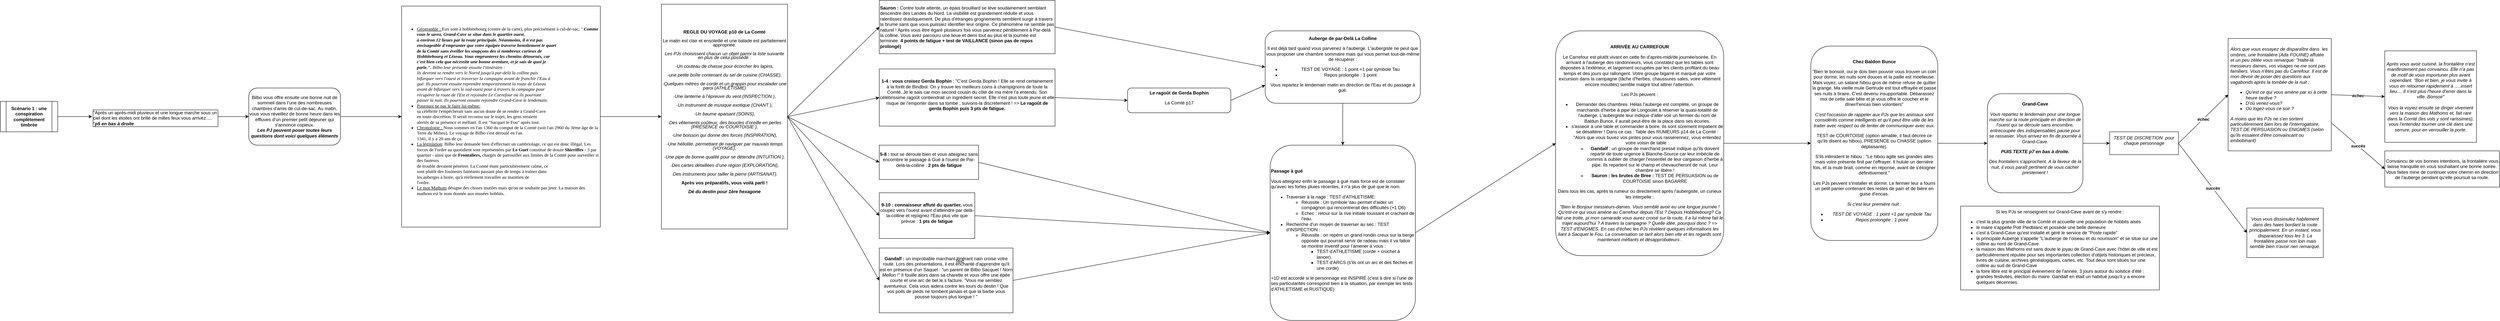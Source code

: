 <mxfile version="26.2.14">
  <diagram name="Page-1" id="XOG9hFp-4_riqcvW6nHb">
    <mxGraphModel dx="3973" dy="844" grid="1" gridSize="10" guides="1" tooltips="1" connect="1" arrows="1" fold="1" page="1" pageScale="1" pageWidth="827" pageHeight="1169" math="0" shadow="0">
      <root>
        <mxCell id="0" />
        <mxCell id="1" parent="0" />
        <mxCell id="0SDqDW_UJInsYtl1_myY-3" value="&lt;span&gt;&lt;/span&gt;&lt;div&gt;&lt;div&gt;&lt;div&gt;&quot;Après un après-midi pluvieux et une longue marche sous un ciel dont les étoiles ont brillé de milles feux vous arrivez..... &quot;&lt;strong&gt;&lt;em&gt;p5 en bas à droite&lt;/em&gt;&lt;/strong&gt;&lt;/div&gt;&lt;/div&gt;&lt;/div&gt;" style="text;whiteSpace=wrap;html=1;labelBorderColor=default;" parent="1" vertex="1">
          <mxGeometry x="-1190" y="300" width="330" height="50" as="geometry" />
        </mxCell>
        <mxCell id="0SDqDW_UJInsYtl1_myY-4" value="" style="endArrow=classic;html=1;rounded=0;entryX=0;entryY=0.5;entryDx=0;entryDy=0;exitX=1;exitY=0.5;exitDx=0;exitDy=0;" parent="1" source="0SDqDW_UJInsYtl1_myY-11" target="0SDqDW_UJInsYtl1_myY-3" edge="1">
          <mxGeometry width="50" height="50" relative="1" as="geometry">
            <mxPoint x="-1270" y="340" as="sourcePoint" />
            <mxPoint x="-1120" y="240" as="targetPoint" />
          </mxGeometry>
        </mxCell>
        <mxCell id="0SDqDW_UJInsYtl1_myY-5" value="Bilbo vous offre ensuite une bonne nuit de sommeil dans l&#39;une des nombreuses chambres d&#39;amis de cul-de-sac. Au matin, vous vous réveillez de bonne heure dans les effluves d&#39;un premier petit déjeuner qui s&#39;annonce copieux.&lt;br class=&quot;soft-break&quot;&gt;&lt;strong&gt;&lt;em&gt;Les PJ peuvent poser toutes leurs questions dont voici quelques éléments&lt;/em&gt;&lt;/strong&gt;" style="rounded=1;whiteSpace=wrap;html=1;" parent="1" vertex="1">
          <mxGeometry x="-780" y="250" width="240" height="150" as="geometry" />
        </mxCell>
        <mxCell id="0SDqDW_UJInsYtl1_myY-6" value="" style="endArrow=classic;html=1;rounded=0;exitX=1;exitY=0.5;exitDx=0;exitDy=0;entryX=0;entryY=0.5;entryDx=0;entryDy=0;" parent="1" source="0SDqDW_UJInsYtl1_myY-3" target="0SDqDW_UJInsYtl1_myY-5" edge="1">
          <mxGeometry width="50" height="50" relative="1" as="geometry">
            <mxPoint x="-860" y="290" as="sourcePoint" />
            <mxPoint x="-810" y="240" as="targetPoint" />
          </mxGeometry>
        </mxCell>
        <mxCell id="0SDqDW_UJInsYtl1_myY-8" value="&lt;div align=&quot;right&quot;&gt;&lt;font face=&quot;Verdana&quot;&gt;&lt;br&gt;&lt;/font&gt;&lt;/div&gt;&lt;div align=&quot;left&quot;&gt;&lt;font face=&quot;Verdana&quot;&gt;&lt;br&gt;&lt;/font&gt;&lt;ul&gt;&lt;li&gt;&lt;font face=&quot;Verdana&quot;&gt;&lt;u&gt;Géographie : &lt;/u&gt;Eux sont à hobbitebourg (centre de la carte), plus précisément à cul-de-sac, &quot; &lt;strong&gt;&lt;em&gt;Comme vous le savez, Grand-Cave se situe dans le quartier ouest&lt;/em&gt;&lt;/strong&gt;,&lt;strong&gt;&lt;em&gt;&lt;br&gt; à environ 12 lieues par la route principale. Néanmoins, il n&#39;est pas &lt;br&gt;envisageable d&#39;emprunter que votre équipée traverse benoîtement le quart&lt;br&gt; de la Comté sans éveiller les soupçons des si nombreux curieux de &lt;br&gt;Hobbitebourg et Lézeau. Vous emprunterez les chemins détournés, car &lt;br&gt;c&#39;est bien cela que nécessite une bonne aventure, et je sais de quoi je &lt;br&gt;parle.&quot;. &lt;/em&gt;&lt;/strong&gt;&lt;em&gt;Bilbo leur présente ensuite l&#39;itinéraire : &lt;br&gt;ils devront se rendre vers le Norrd jusqu&#39;à par-delà la colline puis &lt;br&gt;bifurquer vers l&#39;ouest et traverser la campagne avant de franchir l&#39;Eau à&lt;br&gt; gué. Ils pourront ensuite reprendre temporairement la route de Lézeau &lt;br&gt;avant de bifurquer vers le sud-ouest pour à travers la campagne pour &lt;br&gt;récupérer la route de l&#39;Est et rejoindre Le Carrefour où ils pourront &lt;br&gt;passer la nuit. Ils pourront ensuite rejoindre Grand-Cave le lendemain. &lt;/em&gt;&lt;/font&gt;&lt;/li&gt;&lt;li&gt;&lt;font face=&quot;Verdana&quot;&gt;&lt;u&gt;Pourquoi ne pas le faire lui-même:&lt;/u&gt;&lt;br&gt; sa célébrité l&#39;empêcherait sans aucun doute de se rendre à Grand-Cave &lt;br&gt;en toute discrétion. Il serait reconnu sur le trajet, les gens seraient &lt;br&gt;alertés de sa présence et méfiant. Il est &quot;Sacquet le Fou&quot; après tout.&lt;/font&gt;&lt;/li&gt;&lt;li&gt;&lt;font face=&quot;Verdana&quot;&gt;&lt;u&gt;Chronologie : &lt;/u&gt;Nous sommes en l&#39;an 1360 du comput de la Comté (soit l&#39;an 2960 du 3ème âge de la Terre du Milieu). Le voyage de Bilbo s&#39;est déroulé en l&#39;an &lt;br&gt;1341, il y a 20 ans de ça.&lt;/font&gt;&lt;/li&gt;&lt;li&gt;&lt;font face=&quot;Verdana&quot;&gt;&lt;u&gt;La législation&lt;/u&gt;: Bilbo leur demande bien d&#39;effectuer un cambriolage, ce qui est donc illégal. Les forces de l&#39;ordre au quotidient sont représentées par &lt;strong&gt;Le Guet&lt;/strong&gt; constitué de douze &lt;strong&gt;Shirriffes &lt;/strong&gt;- 3 par quartier - ainsi que de &lt;strong&gt;Frontaliers, &lt;/strong&gt;chargés de patrouiller aux limites de la Comté pour surveiller si des fauteurs &lt;br&gt;de trouble devaient pénétrer. La Comté étant particulièrement calme, ce &lt;br&gt;sont plutôt des fouineurs fainéants passant plus de temps à traîner dans&lt;br&gt; les auberges à boire, qu&#39;à réellement travailler au maintien de &lt;br&gt;l&#39;ordre.&lt;/font&gt;&lt;/li&gt;&lt;li&gt;&lt;font face=&quot;Verdana&quot;&gt;&lt;u&gt;Le mot Mathom&lt;/u&gt; désigne des choses inutiles mais qu&#39;on ne souhaite pas jeter. La maison des mathom est le nom donnée aux musées hobbits.&lt;/font&gt;&lt;/li&gt;&lt;/ul&gt;&lt;font face=&quot;Verdana&quot;&gt;&lt;br&gt;&lt;br&gt;&lt;/font&gt;&lt;/div&gt;&lt;div&gt;&lt;div align=&quot;center&quot;&gt;&lt;font face=&quot;Verdana&quot;&gt;&lt;br&gt;&lt;/font&gt;&lt;/div&gt;&lt;font face=&quot;Verdana&quot;&gt;&lt;br&gt;&lt;/font&gt;&lt;/div&gt;" style="rounded=0;whiteSpace=wrap;html=1;align=right;" parent="1" vertex="1">
          <mxGeometry x="-380" y="35" width="520" height="580" as="geometry" />
        </mxCell>
        <mxCell id="0SDqDW_UJInsYtl1_myY-9" value="" style="endArrow=classic;html=1;rounded=0;exitX=1;exitY=0.5;exitDx=0;exitDy=0;entryX=0;entryY=0.5;entryDx=0;entryDy=0;" parent="1" source="0SDqDW_UJInsYtl1_myY-5" target="0SDqDW_UJInsYtl1_myY-8" edge="1">
          <mxGeometry width="50" height="50" relative="1" as="geometry">
            <mxPoint x="-860" y="320" as="sourcePoint" />
            <mxPoint x="-810" y="270" as="targetPoint" />
          </mxGeometry>
        </mxCell>
        <mxCell id="0SDqDW_UJInsYtl1_myY-11" value="&lt;div&gt;&lt;div&gt;&lt;div&gt;&lt;strong&gt;Scénario 1 : une conspiration complètement timbrée&lt;/strong&gt;&lt;/div&gt;&lt;/div&gt;&lt;/div&gt;" style="shape=process;whiteSpace=wrap;html=1;backgroundOutline=1;" parent="1" vertex="1">
          <mxGeometry x="-1430" y="285" width="150" height="80" as="geometry" />
        </mxCell>
        <mxCell id="0SDqDW_UJInsYtl1_myY-14" value="" style="endArrow=classic;html=1;rounded=0;entryX=0;entryY=0.5;entryDx=0;entryDy=0;exitX=1;exitY=0.5;exitDx=0;exitDy=0;" parent="1" source="0SDqDW_UJInsYtl1_myY-8" target="0SDqDW_UJInsYtl1_myY-19" edge="1">
          <mxGeometry width="50" height="50" relative="1" as="geometry">
            <mxPoint x="-40" y="470" as="sourcePoint" />
            <mxPoint x="300" y="325" as="targetPoint" />
          </mxGeometry>
        </mxCell>
        <mxCell id="0SDqDW_UJInsYtl1_myY-16" value="&lt;p align=&quot;left&quot;&gt;&lt;strong&gt;Sauron : &lt;/strong&gt;Contre toute attente, un épais brouillard se lève soudainement semblant descendre des Landes du Nord. La visibilité est grandement réduite et vous ralentissez drastiquement. De plus d&#39;étranges grognements semblent surgir à travers la brume sans que vous puissiez identifier leur origine. Ce phénomène ne semble pas naturel ! Après vous être égaré plusieurs fois vous parvenez péniblement à Par-delà la colline. Vous avez parcouru une lieue et demi tout au plus et la journée est terminée. &lt;strong&gt;4 points de fatigue + test de VAILLANCE (sinon pas de repos prolongé)&lt;/strong&gt;&lt;/p&gt;" style="rounded=0;whiteSpace=wrap;html=1;align=left;" parent="1" vertex="1">
          <mxGeometry x="870" y="20" width="460" height="140" as="geometry" />
        </mxCell>
        <mxCell id="0SDqDW_UJInsYtl1_myY-18" value="&#xa;&lt;p&gt;&lt;/p&gt;&lt;p&gt;&lt;strong&gt;1-4 : vous croisez Gerda Bophin&lt;/strong&gt; : &quot;C&#39;est Gerda Bophin ! Elle se rend certainement à la forêt de Bindbol. On y trouve les meilleurs coins à champignons de toute la Comté. Je le sais car mon second cousin du côté de ma mère l&#39;a entendu. Son célébrissime ragoût contiendrait un ingrédient secret. Elle n&#39;est plus toute jeune et elle risque de l&#39;emporter dans sa tombe ; suivons-la discrètement ! =&amp;gt; &lt;strong&gt;Le ragoût de gerda Bophin puis 3 pts de fatigue. &lt;/strong&gt;&lt;/p&gt;&#xa;&#xa;" style="rounded=0;whiteSpace=wrap;html=1;" parent="1" vertex="1">
          <mxGeometry x="870" y="200" width="460" height="150" as="geometry" />
        </mxCell>
        <mxCell id="0SDqDW_UJInsYtl1_myY-19" value="&#xa;&lt;div style=&quot;line-height: 90%;&quot;&gt;&lt;br&gt;&lt;p&gt;&lt;strong&gt;REGLE DU VOYAGE p10 de La Comté&lt;/strong&gt;&lt;/p&gt;&lt;p&gt;&lt;/p&gt;&lt;p&gt;Le matin est clair et ensoleillé et une balade est parfaitement appropriée.&lt;/p&gt;&lt;p&gt;&lt;/p&gt;&lt;p&gt;&lt;i&gt;Les PJs choisissent chacun un objet parmi la liste suivante en plus de celui possédé &lt;/i&gt;:&lt;/p&gt;&lt;p&gt;·&lt;em&gt;Un couteau de chasse pour écorcher les lapins, &lt;/em&gt;&lt;/p&gt;&lt;p&gt;·&lt;em&gt;une petite boîte contenant du sel de cuisine (CHASSE),&lt;/em&gt;&lt;/p&gt;&lt;p&gt;·&lt;em&gt;Quelques mètres de corde et un grappin pour escalader une paroi (ATHLÉTISME)&lt;/em&gt;&lt;/p&gt;&lt;p&gt;·&lt;em&gt;Une lanterne à l’épreuve du vent (INSPECTION ),&lt;/em&gt;&lt;/p&gt;&lt;p&gt;·&lt;em&gt;Un instrument de musique exotique (CHANT ),&lt;/em&gt;&lt;/p&gt;&lt;p&gt;·&lt;em&gt;Un baume apaisant (SOINS),&lt;/em&gt;&lt;/p&gt;&lt;p&gt;·&lt;em&gt;Des vêtements coûteux, des boucles d’oreille en perles (PRÉSENCE ou COURTOISIE ),&lt;/em&gt;&lt;/p&gt;&lt;p&gt;·&lt;em&gt;Une boisson qui donne des forces (INSPIRATION),&lt;/em&gt;&lt;/p&gt;&lt;p&gt;·&lt;em&gt;Une héliolite, permettant de naviguer par mauvais temps (VOYAGE),&lt;/em&gt;&lt;/p&gt;&lt;p&gt;·&lt;em&gt;Une pipe de bonne qualité pour se détendre (INTUITION ),&lt;/em&gt;&lt;/p&gt;&lt;p&gt;·&lt;em&gt;Des cartes détaillées d’une région (EXPLORATION),&lt;/em&gt;&lt;/p&gt;&lt;p&gt;·&lt;em&gt;Des instruments pour tailler la pierre (ARTISANAT).&lt;/em&gt;&lt;/p&gt;&lt;p&gt;&lt;/p&gt;&lt;p&gt;&lt;strong&gt;Après vos préparatifs, vous voilà parti !&lt;/strong&gt;&lt;/p&gt;&lt;p&gt;&lt;/p&gt;&lt;p&gt;&lt;strong&gt;&lt;em&gt;Dé du destin pour 1ère hexagone&lt;/em&gt;&lt;/strong&gt;&lt;/p&gt;&lt;br&gt;&lt;br&gt;&lt;/div&gt;&#xa;&#xa;" style="rounded=0;whiteSpace=wrap;html=1;" parent="1" vertex="1">
          <mxGeometry x="300" y="30" width="330" height="590" as="geometry" />
        </mxCell>
        <mxCell id="0SDqDW_UJInsYtl1_myY-20" value="&#xa;&lt;p&gt;&lt;strong&gt;5-8 : &lt;/strong&gt;tout se déroule bien et vous atteignez sans encombre le passage à Gué à l&#39;ouest de Par-delà-la-colline : &lt;strong&gt;2 pts de fatigue&lt;/strong&gt;&lt;/p&gt;&#xa;&#xa;" style="rounded=0;whiteSpace=wrap;html=1;" parent="1" vertex="1">
          <mxGeometry x="870" y="400" width="260" height="90" as="geometry" />
        </mxCell>
        <mxCell id="0SDqDW_UJInsYtl1_myY-22" value="&#xa;&lt;p&gt;&lt;strong&gt;9-10 : connaisseur affuté du quartier, &lt;/strong&gt;vous coupez vers l&#39;ouest avant d&#39;atteindre par delà-la-colline et rejoignez l&#39;Eau plus vite que prévue : &lt;strong&gt;1 pts de fatigue&lt;/strong&gt;&lt;/p&gt;&#xa;&#xa;" style="rounded=0;whiteSpace=wrap;html=1;" parent="1" vertex="1">
          <mxGeometry x="870" y="525" width="250" height="120" as="geometry" />
        </mxCell>
        <UserObject label="&#xa;&lt;strong&gt;Gandalf : &lt;/strong&gt;un improbable marchant itinérant nain croise votre route. Lors des présentations, il est enchanté d&#39;apprendre qu&#39;il est en présence d&#39;un Saquet : &quot;un parent de Bilbo Sacquet ! &lt;em&gt;Norn Mellon !&quot; &lt;/em&gt;Il fouille alors dans sa charette et vous offre une épée courte et une arc de bel.le.s facture. &quot;Vous me semblez aventureux. Cela vous aidera contre les tours du destin ! Que vos poils de pieds ne tombent jamais et que la barbe vous pousse toujours plus longue ! &quot;&#xa;&#xa;" link="&#xa;&lt;strong&gt;Gandalf : &lt;/strong&gt;un improbable marchant itinérant nain croise votre route. Lors des présentations, il est enchanté d&#39;apprendre qu&#39;il est en présence d&#39;un Saquet : &quot;un parent de Bilbo Sacquet ! &lt;em&gt;Norn Mellon !&quot; &lt;/em&gt;Il fouille alors dans sa charette et vous offre une épée courte et une arc de bel.le.s facture. &quot;Vous me semblez aventureux. Cela vous aidera contre les tours du destin ! Que vos poils de pieds ne tombent jamais et que la barbe vous pousse toujours plus longue ! &quot;&#xa;&#xa;" id="0SDqDW_UJInsYtl1_myY-23">
          <mxCell style="rounded=0;whiteSpace=wrap;html=1;" parent="1" vertex="1">
            <mxGeometry x="870" y="670" width="350" height="170" as="geometry" />
          </mxCell>
        </UserObject>
        <mxCell id="0SDqDW_UJInsYtl1_myY-24" value="" style="endArrow=classic;html=1;rounded=0;exitX=1;exitY=0.5;exitDx=0;exitDy=0;entryX=0;entryY=0.5;entryDx=0;entryDy=0;" parent="1" source="0SDqDW_UJInsYtl1_myY-19" target="0SDqDW_UJInsYtl1_myY-23" edge="1">
          <mxGeometry width="50" height="50" relative="1" as="geometry">
            <mxPoint x="800" y="420" as="sourcePoint" />
            <mxPoint x="850" y="370" as="targetPoint" />
          </mxGeometry>
        </mxCell>
        <mxCell id="0SDqDW_UJInsYtl1_myY-25" value="" style="endArrow=classic;html=1;rounded=0;exitX=1;exitY=0.5;exitDx=0;exitDy=0;entryX=0;entryY=0.5;entryDx=0;entryDy=0;" parent="1" source="0SDqDW_UJInsYtl1_myY-19" target="0SDqDW_UJInsYtl1_myY-16" edge="1">
          <mxGeometry width="50" height="50" relative="1" as="geometry">
            <mxPoint x="800" y="420" as="sourcePoint" />
            <mxPoint x="850" y="370" as="targetPoint" />
          </mxGeometry>
        </mxCell>
        <mxCell id="0SDqDW_UJInsYtl1_myY-26" value="" style="endArrow=classic;html=1;rounded=0;exitX=1;exitY=0.5;exitDx=0;exitDy=0;entryX=0;entryY=0.5;entryDx=0;entryDy=0;" parent="1" source="0SDqDW_UJInsYtl1_myY-19" target="0SDqDW_UJInsYtl1_myY-18" edge="1">
          <mxGeometry width="50" height="50" relative="1" as="geometry">
            <mxPoint x="800" y="420" as="sourcePoint" />
            <mxPoint x="850" y="370" as="targetPoint" />
          </mxGeometry>
        </mxCell>
        <mxCell id="0SDqDW_UJInsYtl1_myY-27" value="" style="endArrow=classic;html=1;rounded=0;exitX=1;exitY=0.5;exitDx=0;exitDy=0;entryX=0;entryY=0.5;entryDx=0;entryDy=0;" parent="1" source="0SDqDW_UJInsYtl1_myY-19" target="0SDqDW_UJInsYtl1_myY-20" edge="1">
          <mxGeometry width="50" height="50" relative="1" as="geometry">
            <mxPoint x="800" y="420" as="sourcePoint" />
            <mxPoint x="850" y="370" as="targetPoint" />
          </mxGeometry>
        </mxCell>
        <mxCell id="0SDqDW_UJInsYtl1_myY-28" value="" style="endArrow=classic;html=1;rounded=0;exitX=1;exitY=0.5;exitDx=0;exitDy=0;entryX=0;entryY=0.5;entryDx=0;entryDy=0;" parent="1" source="0SDqDW_UJInsYtl1_myY-19" target="0SDqDW_UJInsYtl1_myY-22" edge="1">
          <mxGeometry width="50" height="50" relative="1" as="geometry">
            <mxPoint x="800" y="420" as="sourcePoint" />
            <mxPoint x="850" y="370" as="targetPoint" />
          </mxGeometry>
        </mxCell>
        <mxCell id="0SDqDW_UJInsYtl1_myY-29" value="&#xa;&lt;p&gt;&lt;strong&gt;Auberge de par-Delà La Colline&lt;/strong&gt;&lt;/p&gt;&lt;p&gt;Il est déjà tard quand vous parvenez à l&#39;auberge. L&#39;aubergiste ne peut que vous proposer une chambre sommaire mais qui vous permet tout-de-même de récupérer :&lt;/p&gt;&lt;ul&gt;&lt;li&gt;TEST DE VOYAGE : 1 point +1 par symbole Tau&lt;/li&gt;&lt;li&gt;Repos prolongée : 1 point&lt;/li&gt;&lt;/ul&gt;&lt;p&gt;Vous repartez le lendemain matin en direction de l&#39;Eau et du passage à gué.&lt;/p&gt;&lt;p&gt;&lt;/p&gt;&lt;p&gt;&lt;/p&gt;&#xa;&#xa;" style="rounded=1;whiteSpace=wrap;html=1;" parent="1" vertex="1">
          <mxGeometry x="1880" y="100" width="406" height="190" as="geometry" />
        </mxCell>
        <mxCell id="0SDqDW_UJInsYtl1_myY-30" value="&#xa;&lt;p&gt;&lt;strong&gt;Le ragoût de Gerda Bophin&lt;/strong&gt;&lt;/p&gt;&lt;p&gt;La Comté p17&lt;/p&gt;&#xa;&#xa;" style="rounded=1;whiteSpace=wrap;html=1;" parent="1" vertex="1">
          <mxGeometry x="1520" y="250" width="270" height="65" as="geometry" />
        </mxCell>
        <mxCell id="0SDqDW_UJInsYtl1_myY-31" value="" style="endArrow=classic;html=1;rounded=0;exitX=1;exitY=0.5;exitDx=0;exitDy=0;entryX=0;entryY=0.75;entryDx=0;entryDy=0;" parent="1" source="0SDqDW_UJInsYtl1_myY-30" target="0SDqDW_UJInsYtl1_myY-29" edge="1">
          <mxGeometry width="50" height="50" relative="1" as="geometry">
            <mxPoint x="1120" y="410" as="sourcePoint" />
            <mxPoint x="1170" y="360" as="targetPoint" />
          </mxGeometry>
        </mxCell>
        <mxCell id="0SDqDW_UJInsYtl1_myY-32" value="" style="endArrow=classic;html=1;rounded=0;exitX=1;exitY=0.5;exitDx=0;exitDy=0;entryX=0;entryY=0.5;entryDx=0;entryDy=0;" parent="1" source="0SDqDW_UJInsYtl1_myY-16" target="0SDqDW_UJInsYtl1_myY-29" edge="1">
          <mxGeometry width="50" height="50" relative="1" as="geometry">
            <mxPoint x="1120" y="410" as="sourcePoint" />
            <mxPoint x="1170" y="360" as="targetPoint" />
          </mxGeometry>
        </mxCell>
        <mxCell id="0SDqDW_UJInsYtl1_myY-33" value="" style="endArrow=classic;html=1;rounded=0;exitX=1;exitY=0.5;exitDx=0;exitDy=0;entryX=0;entryY=0.5;entryDx=0;entryDy=0;" parent="1" source="0SDqDW_UJInsYtl1_myY-18" target="0SDqDW_UJInsYtl1_myY-30" edge="1">
          <mxGeometry width="50" height="50" relative="1" as="geometry">
            <mxPoint x="1120" y="410" as="sourcePoint" />
            <mxPoint x="1170" y="360" as="targetPoint" />
          </mxGeometry>
        </mxCell>
        <mxCell id="0SDqDW_UJInsYtl1_myY-35" value="&lt;div align=&quot;left&quot;&gt;&lt;br&gt;&lt;/div&gt;&lt;p align=&quot;left&quot;&gt;&lt;strong&gt;Passage à gué&lt;/strong&gt;&lt;/p&gt;&lt;p align=&quot;left&quot;&gt;Vous atteignez enfin le passage à gué mais force est de constater qu&#39;avec les fortes pluies récentes, il n&#39;a plus de gué que le nom.&lt;/p&gt;&lt;div align=&quot;left&quot;&gt;&lt;ul&gt;&lt;li&gt;Traverser à la nage : TEST d&#39;ATHLETISME:&lt;ul&gt;&lt;li&gt;Réussite :  Un symbole \tau permet d&#39;aider un compagnon qui rencontrerait des difficultés (+1 D6)&lt;/li&gt;&lt;li&gt;Echec : retour sur la rive initiale toussant et crachant de l&#39;eau.&lt;/li&gt;&lt;/ul&gt;&lt;/li&gt;&lt;li&gt;Recherche d&#39;un moyen de traverser au sec : TEST d&#39;INSPECTION :&lt;ul&gt;&lt;li&gt;Réussite : on repère un grand rondin creux sur la berge opposée qui pourrait servir de radeau mais il va falloir se montrer inventif pour l&#39;amener à vous :&lt;ul&gt;&lt;li&gt;TEST d&#39;ATHLETISME (corde + crochet à lancer).&lt;/li&gt;&lt;li&gt;TEST d&#39;ARCS (s&#39;ils ont un arc et des flèches et une corde)&lt;/li&gt;&lt;/ul&gt;&lt;/li&gt;&lt;/ul&gt;&lt;/li&gt;&lt;/ul&gt;&lt;/div&gt;&lt;p align=&quot;left&quot;&gt;+1D est accordé si le personnage est INSPIRÉ (c&#39;est à dire si l&#39;une de ses particularités correspond bien à la situation, par exemple les tests d&#39;ATHLETISME et RUSTIQUE)&lt;/p&gt;&lt;div align=&quot;left&quot;&gt;&lt;br&gt;&lt;br&gt;&lt;/div&gt;" style="rounded=1;whiteSpace=wrap;html=1;align=left;" parent="1" vertex="1">
          <mxGeometry x="1893" y="400" width="380" height="460" as="geometry" />
        </mxCell>
        <mxCell id="0SDqDW_UJInsYtl1_myY-36" value="" style="endArrow=classic;html=1;rounded=0;entryX=0;entryY=0.5;entryDx=0;entryDy=0;exitX=1;exitY=0.5;exitDx=0;exitDy=0;" parent="1" source="0SDqDW_UJInsYtl1_myY-20" target="0SDqDW_UJInsYtl1_myY-35" edge="1">
          <mxGeometry width="50" height="50" relative="1" as="geometry">
            <mxPoint x="1160" y="480" as="sourcePoint" />
            <mxPoint x="1210" y="430" as="targetPoint" />
          </mxGeometry>
        </mxCell>
        <mxCell id="0SDqDW_UJInsYtl1_myY-37" value="" style="endArrow=classic;html=1;rounded=0;entryX=0;entryY=0.5;entryDx=0;entryDy=0;exitX=1;exitY=0.5;exitDx=0;exitDy=0;" parent="1" source="0SDqDW_UJInsYtl1_myY-22" target="0SDqDW_UJInsYtl1_myY-35" edge="1">
          <mxGeometry width="50" height="50" relative="1" as="geometry">
            <mxPoint x="1160" y="480" as="sourcePoint" />
            <mxPoint x="1210" y="430" as="targetPoint" />
          </mxGeometry>
        </mxCell>
        <mxCell id="0SDqDW_UJInsYtl1_myY-38" value="" style="endArrow=classic;html=1;rounded=0;entryX=0;entryY=0.5;entryDx=0;entryDy=0;exitX=1;exitY=0.5;exitDx=0;exitDy=0;" parent="1" source="0SDqDW_UJInsYtl1_myY-23" target="0SDqDW_UJInsYtl1_myY-35" edge="1">
          <mxGeometry width="50" height="50" relative="1" as="geometry">
            <mxPoint x="1160" y="480" as="sourcePoint" />
            <mxPoint x="1210" y="430" as="targetPoint" />
          </mxGeometry>
        </mxCell>
        <mxCell id="0SDqDW_UJInsYtl1_myY-39" value="" style="endArrow=classic;html=1;rounded=0;entryX=0.5;entryY=0;entryDx=0;entryDy=0;exitX=0.5;exitY=1;exitDx=0;exitDy=0;" parent="1" source="0SDqDW_UJInsYtl1_myY-29" target="0SDqDW_UJInsYtl1_myY-35" edge="1">
          <mxGeometry width="50" height="50" relative="1" as="geometry">
            <mxPoint x="1160" y="480" as="sourcePoint" />
            <mxPoint x="1210" y="430" as="targetPoint" />
          </mxGeometry>
        </mxCell>
        <mxCell id="k6r6zErj2AFBTDEOaumb-12" style="edgeStyle=orthogonalEdgeStyle;rounded=0;orthogonalLoop=1;jettySize=auto;html=1;exitX=1;exitY=0.5;exitDx=0;exitDy=0;" edge="1" parent="1" source="k6r6zErj2AFBTDEOaumb-1" target="k6r6zErj2AFBTDEOaumb-10">
          <mxGeometry relative="1" as="geometry" />
        </mxCell>
        <mxCell id="k6r6zErj2AFBTDEOaumb-1" value="&lt;br&gt;&lt;p&gt;&lt;strong&gt;ARRIVÉE AU CARREFOUR&lt;/strong&gt;&lt;/p&gt;&lt;p&gt;&lt;strong&gt; &lt;/strong&gt;Le Carrefour est plutôt vivant en cette fin d&#39;après-midi/de journée/soirée. En arrivant à l&#39;auberge des randonneurs, vous constatez que les tables sont disposées à l&#39;extérieur, et largement occupées par les clients profitant du beau temps et des jours qui rallongent. Votre groupe bigarré et marqué par votre excursion dans la campagne (tâche d&#39;herbes, chaussures sales, voire vêtement encore mouillés) semble malgré tout attirer l&#39;attention.&lt;/p&gt;&lt;p&gt;Les PJs peuvent :&lt;/p&gt;&lt;ul&gt;&lt;li&gt;Demander des chambres. Hélas l&#39;auberge est complète, un groupe de marchands d&#39;herbe à pipe de Longoulet à réserver la quasi-totalité de l&#39;auberge. L&#39;aubergiste leur indique d&#39;aller voir un fermier du nom de Baldun Bunce, il aurait peut-être de la place dans ses écuries.&lt;/li&gt;&lt;li&gt;s&#39;asseoir à une table et commander à boire. Ils sont sûrement impatient de se désaltérer ! Dans ce cas : Table des RUMEURS p14 de La Comté : &quot;Alors que vous buvez vos pintes pour vous rassérennez, vous entendez votre voisin de table :&lt;ul&gt;&lt;li&gt;&lt;strong&gt;Gandalf &lt;/strong&gt;: un groupe de marchand pressé indique qu&#39;ils doivent repartir de toute urgence à Blanche-Source car leur imbécile de commis à oublier de charger l&#39;essentiel de leur cargaison d&#39;herbe à pipe. Ils repartent sur le champ et chevaucheront de nuit. Leur chambre se libère !&lt;/li&gt;&lt;li&gt;&lt;strong&gt;Sauron : les brutes de Bree : &lt;/strong&gt;TEST DE PERSUASION ou de COURTOISIE sinon BAGARRE&lt;/li&gt;&lt;/ul&gt;&lt;/li&gt;&lt;/ul&gt;&lt;p&gt;&lt;/p&gt;&lt;p&gt;Dans tous les cas, après la rumeur ou directement après l&#39;aubergiste, un curieux les interpelle :&lt;/p&gt;&lt;p&gt;&lt;i&gt;&quot;Bien le Bonjour messieurs-dames. Vous semblé avoir eu une longue journée ! Qu&#39;est-ce qui vous amène au Carrefour depuis l&#39;Est ? Depuis Hobbitebourg? Ca fait une trotte, pi mon camarade vous aurez croisé sur la route, il a lui même fait le trajet aujourd&#39;hui ? A travers la campagne ? Quelle idée, pourquoi donc ? =&amp;gt; TEST d&#39;ENIGMES. En cas d&#39;échec les PJs révèlent quelques informations les liant à Sacquet le Fou. La conversation se tarit alors bien vite et les regards sont maintenant méfiants et désapprobateurs .&lt;/i&gt;&lt;/p&gt;&lt;div&gt;&lt;br&gt;&lt;/div&gt;" style="rounded=1;whiteSpace=wrap;html=1;" vertex="1" parent="1">
          <mxGeometry x="2640" y="100" width="440" height="590" as="geometry" />
        </mxCell>
        <mxCell id="k6r6zErj2AFBTDEOaumb-2" value="" style="endArrow=classic;html=1;rounded=0;exitX=1;exitY=0.5;exitDx=0;exitDy=0;entryX=0;entryY=0.5;entryDx=0;entryDy=0;" edge="1" parent="1" source="0SDqDW_UJInsYtl1_myY-35" target="k6r6zErj2AFBTDEOaumb-1">
          <mxGeometry width="50" height="50" relative="1" as="geometry">
            <mxPoint x="2370" y="570" as="sourcePoint" />
            <mxPoint x="2420" y="520" as="targetPoint" />
          </mxGeometry>
        </mxCell>
        <mxCell id="k6r6zErj2AFBTDEOaumb-8" value="Text" style="text;html=1;align=center;verticalAlign=middle;whiteSpace=wrap;rounded=0;" vertex="1" parent="1">
          <mxGeometry x="1050" y="690" width="60" height="30" as="geometry" />
        </mxCell>
        <mxCell id="k6r6zErj2AFBTDEOaumb-14" style="edgeStyle=orthogonalEdgeStyle;rounded=0;orthogonalLoop=1;jettySize=auto;html=1;exitX=1;exitY=0.5;exitDx=0;exitDy=0;entryX=0;entryY=0.5;entryDx=0;entryDy=0;" edge="1" parent="1" source="k6r6zErj2AFBTDEOaumb-10" target="k6r6zErj2AFBTDEOaumb-13">
          <mxGeometry relative="1" as="geometry" />
        </mxCell>
        <mxCell id="k6r6zErj2AFBTDEOaumb-10" value="&#xa;&lt;p&gt;&lt;strong&gt;Chez Baldon Bunce&lt;/strong&gt;&lt;/p&gt;&lt;p&gt;&quot;Bien le bonsoir, oui je dois bien pouvoir vous trouver un coin pour dormir, les nuits sont douces et la paille est moelleuse. Mais voyez, un satané hibou gros de même refuse de quitter la grange. Ma vieille mule Gertrude est tout effrayée et passe ses nuits à braire. C&#39;est devenu insupportable. Débarassez moi de cette sale bête et je vous offre le coucher et le dîner/l&#39;encas bien volontiers&quot;&lt;/p&gt;&lt;p&gt;&lt;/p&gt;&lt;p&gt;&lt;em&gt;C&#39;est l&#39;occasion de rappeler aux PJs que les animaux sont considérés comme intelligents et qu&#39;il peut être utile de les traiter avec respect ou de tenter de communiquer avec eux.&lt;/em&gt;&lt;/p&gt;&lt;p&gt;&lt;/p&gt;&lt;p&gt;TEST de COURTOISIE (option aimable, il faut décrire ce qu&#39;ils disent au hibou), PRESENCE ou CHASSE (option déplaisante).&lt;/p&gt;&lt;p&gt;&lt;/p&gt;&lt;p&gt;S&#39;ils intimident le hibou : &quot;Le hibou agite ses grandes ailes mais votre présente finit par l&#39;effrayer. Il hulule un dernière fois, et la mule brait, comme en réponse, avant de s&#39;éloigner définitivement.&quot;&lt;/p&gt;&lt;p&gt;&lt;/p&gt;&lt;p&gt;Les PJs peuvent s&#39;installer et dormir. Le fermier leur a fourni un petit panier contenant des restes de pain et de bière en guise d&#39;encas.&lt;/p&gt;&lt;p&gt;&lt;/p&gt;&lt;p&gt;&lt;em&gt;Si c&#39;est leur première nuit :&lt;/em&gt;&lt;/p&gt;&lt;ul&gt;&lt;li&gt;&lt;em&gt;TEST DE VOYAGE  : 1 point +1 par symbole Tau&lt;/em&gt;&lt;/li&gt;&lt;li&gt;&lt;em&gt;Repos prolongée : 1 point&lt;/em&gt;&lt;/li&gt;&lt;/ul&gt;&lt;p&gt;&lt;/p&gt;&#xa;&#xa;" style="rounded=1;whiteSpace=wrap;html=1;" vertex="1" parent="1">
          <mxGeometry x="3308" y="140" width="332" height="510" as="geometry" />
        </mxCell>
        <mxCell id="k6r6zErj2AFBTDEOaumb-17" style="edgeStyle=orthogonalEdgeStyle;rounded=0;orthogonalLoop=1;jettySize=auto;html=1;exitX=1;exitY=0.5;exitDx=0;exitDy=0;entryX=0;entryY=0.5;entryDx=0;entryDy=0;" edge="1" parent="1" source="k6r6zErj2AFBTDEOaumb-13" target="k6r6zErj2AFBTDEOaumb-16">
          <mxGeometry relative="1" as="geometry" />
        </mxCell>
        <mxCell id="k6r6zErj2AFBTDEOaumb-13" value="&lt;br&gt;&lt;p&gt;&lt;strong&gt;Grand-Cave&lt;/strong&gt;&lt;/p&gt;&lt;p&gt;&lt;i&gt;Vous repartez le lendemain pour une longue marche sur la route principale en direction de l&#39;ouest qui se déroule sans encombre, entrecoupée des indispensables pause pour se rassasier. Vous arrivez en fin de journée à Grand-Cave.&lt;/i&gt;&lt;/p&gt;&lt;p&gt;&lt;i&gt;&lt;b&gt;PUIS TEXTE p7 en bas à droite.&lt;/b&gt;&lt;/i&gt;&lt;/p&gt;&lt;p&gt;&lt;i&gt;Des frontaliers s&#39;approchent. A la faveur de la nuit, il vous paraît pertinent de vous cacher prestement !&lt;/i&gt;&lt;/p&gt;&lt;p align=&quot;left&quot;&gt;&lt;br&gt;&lt;/p&gt;&lt;div&gt;&lt;br&gt;&lt;/div&gt;" style="rounded=1;whiteSpace=wrap;html=1;" vertex="1" parent="1">
          <mxGeometry x="3770" y="265" width="250" height="260" as="geometry" />
        </mxCell>
        <mxCell id="k6r6zErj2AFBTDEOaumb-16" value="&lt;div align=&quot;center&quot;&gt;&lt;br&gt;&lt;/div&gt;&lt;p align=&quot;center&quot;&gt;&lt;i&gt;TEST DE DISCRETION&amp;nbsp; pour chaque personnage&lt;/i&gt;&lt;/p&gt;&lt;div align=&quot;center&quot;&gt;&lt;br&gt;&lt;br&gt;&lt;/div&gt;" style="rounded=0;whiteSpace=wrap;html=1;align=center;" vertex="1" parent="1">
          <mxGeometry x="4090" y="365" width="180" height="60" as="geometry" />
        </mxCell>
        <mxCell id="k6r6zErj2AFBTDEOaumb-18" value="" style="endArrow=classic;html=1;rounded=0;exitX=1;exitY=0.5;exitDx=0;exitDy=0;entryX=0;entryY=0.5;entryDx=0;entryDy=0;" edge="1" parent="1" source="k6r6zErj2AFBTDEOaumb-16" target="k6r6zErj2AFBTDEOaumb-20">
          <mxGeometry relative="1" as="geometry">
            <mxPoint x="3750" y="500" as="sourcePoint" />
            <mxPoint x="4450" y="290" as="targetPoint" />
          </mxGeometry>
        </mxCell>
        <mxCell id="k6r6zErj2AFBTDEOaumb-19" value="&lt;b&gt;&lt;i&gt;échec&lt;/i&gt;&lt;/b&gt;" style="edgeLabel;resizable=0;html=1;;align=center;verticalAlign=middle;" connectable="0" vertex="1" parent="k6r6zErj2AFBTDEOaumb-18">
          <mxGeometry relative="1" as="geometry" />
        </mxCell>
        <mxCell id="k6r6zErj2AFBTDEOaumb-20" value="&lt;div align=&quot;left&quot;&gt;&lt;i&gt;Alors que vous essayez de disparaître dans&amp;nbsp; les ombres, une frontalière (Ada FOUINE) affutée et un peu zélée vous remarque: &quot;Halte-là messieurs dames, vos visages ne me sont pas familiers. Vous n&#39;êtes pas du Carrefour. Il est de mon devoir de poser des questions aux vagabonds après la tombée de la nuit :&lt;/i&gt;&lt;/div&gt;&lt;div align=&quot;left&quot;&gt;&lt;ul&gt;&lt;li&gt;&lt;i&gt;Qu&#39;est ce qui vous amène par ici à cette heure tardive ?&lt;/i&gt;&lt;/li&gt;&lt;li&gt;&lt;i&gt;D&#39;où venez-vous?&lt;/i&gt;&lt;/li&gt;&lt;li&gt;&lt;i&gt;Où logez-vous ce soir ?&lt;br&gt;&lt;/i&gt;&lt;/li&gt;&lt;/ul&gt;&lt;div&gt;&lt;i&gt;A moins que les PJs ne s&#39;en sortent particulièrement bien lors de l&#39;interrogatoire,&lt;/i&gt;&lt;/div&gt;&lt;div&gt;&lt;i&gt;TEST DE PERSUASION ou ENIGMES (selon qu&#39;ils essaient d&#39;être convaincant ou embobinant)&lt;/i&gt;&lt;/div&gt;&lt;/div&gt;" style="rounded=0;whiteSpace=wrap;html=1;spacingLeft=5;spacingRight=5;" vertex="1" parent="1">
          <mxGeometry x="4400" y="120" width="270" height="295" as="geometry" />
        </mxCell>
        <mxCell id="k6r6zErj2AFBTDEOaumb-21" value="" style="endArrow=classic;html=1;rounded=0;exitX=1;exitY=0.5;exitDx=0;exitDy=0;entryX=0;entryY=0.5;entryDx=0;entryDy=0;" edge="1" parent="1" source="k6r6zErj2AFBTDEOaumb-20" target="k6r6zErj2AFBTDEOaumb-24">
          <mxGeometry relative="1" as="geometry">
            <mxPoint x="4500" y="615" as="sourcePoint" />
            <mxPoint x="4760" y="330" as="targetPoint" />
          </mxGeometry>
        </mxCell>
        <mxCell id="k6r6zErj2AFBTDEOaumb-22" value="&lt;b&gt;&lt;i&gt;échec&lt;/i&gt;&lt;/b&gt;" style="edgeLabel;resizable=0;html=1;;align=center;verticalAlign=middle;" connectable="0" vertex="1" parent="k6r6zErj2AFBTDEOaumb-21">
          <mxGeometry relative="1" as="geometry" />
        </mxCell>
        <mxCell id="k6r6zErj2AFBTDEOaumb-24" value="&lt;div&gt;&lt;i&gt;Après vous avoir cuisiné, la frontalière n&#39;est manifestement pas convaincu. Elle n&#39;a pas de motif de vous importuner plus avant cependant. &quot;Bon et bien, je vous invite à vous en retourner rapidement à .....insert lieu.... Il n&#39;est plus l&#39;heure d&#39;errer dans la ville. Bonsoir&quot;&lt;/i&gt;&lt;/div&gt;&lt;div&gt;&lt;i&gt;&lt;br&gt;&lt;/i&gt;&lt;/div&gt;&lt;div&gt;&lt;i&gt;Vous la voyiez ensuite se diriger vivement vers la maison des Mathoms et, fait rare dans la Comté (les vols y sont rarissimes), vous l&#39;entendez tourner une clé dans une serrure, pour en verrouiller la porte. &lt;/i&gt;&lt;/div&gt;" style="whiteSpace=wrap;html=1;aspect=fixed;" vertex="1" parent="1">
          <mxGeometry x="4810" y="152.5" width="240" height="240" as="geometry" />
        </mxCell>
        <mxCell id="k6r6zErj2AFBTDEOaumb-26" value="&lt;div&gt;Si les PJs se renseignent sur Grand-Cave avant de s&#39;y rendre :&lt;/div&gt;&lt;div align=&quot;left&quot;&gt;&lt;ul&gt;&lt;li&gt;c&#39;est la plus grande ville de la Comté et accueille une population de hobbits aisés&lt;/li&gt;&lt;li&gt;le maire s&#39;appelle Pott Piedblanc et possède une belle demeure&lt;/li&gt;&lt;li&gt;c&#39;est à Grand-Cave qu&#39;est installé et géré le service de &quot;Poste rapide&quot;&lt;/li&gt;&lt;li&gt;la principale Auberge s&#39;appelle &quot;L&#39;auberge de l&#39;oiseau et du nourisson&quot; et se situe sur une colline au nord de Grand-Cave&lt;/li&gt;&lt;li&gt;la maison des Mathoms est sans doute le joyau de Grand-Cave avec l&#39;hôtel de ville et est particulièrement réputée pour ses importantes collection d&#39;objets historiques et précieux, livres de cuisine, archives généalogiques, cartes, etc. Tout deux sont situés sur une colline au sud de Grand-Cave&lt;/li&gt;&lt;li&gt;la foire libre est le principal évènement de l&#39;année, 3 jours autour du solstice d&#39;été : grandes festivités, élection du maire. Gandalf en était un habitué jusqu&#39;il y a encore quelques décennies. &lt;br&gt;&lt;/li&gt;&lt;/ul&gt;&lt;/div&gt;" style="rounded=0;whiteSpace=wrap;html=1;spacingTop=5;" vertex="1" parent="1">
          <mxGeometry x="3700" y="560" width="520" height="220" as="geometry" />
        </mxCell>
        <mxCell id="k6r6zErj2AFBTDEOaumb-29" value="" style="endArrow=classic;html=1;rounded=0;exitX=1;exitY=0.5;exitDx=0;exitDy=0;entryX=0;entryY=0.5;entryDx=0;entryDy=0;" edge="1" parent="1" source="k6r6zErj2AFBTDEOaumb-16" target="k6r6zErj2AFBTDEOaumb-34">
          <mxGeometry relative="1" as="geometry">
            <mxPoint x="4300" y="650" as="sourcePoint" />
            <mxPoint x="4430" y="523" as="targetPoint" />
          </mxGeometry>
        </mxCell>
        <mxCell id="k6r6zErj2AFBTDEOaumb-30" value="&lt;b&gt;&lt;i&gt;succès&lt;/i&gt;&lt;/b&gt;" style="edgeLabel;resizable=0;html=1;;align=center;verticalAlign=middle;" connectable="0" vertex="1" parent="k6r6zErj2AFBTDEOaumb-29">
          <mxGeometry relative="1" as="geometry" />
        </mxCell>
        <mxCell id="k6r6zErj2AFBTDEOaumb-34" value="&lt;i&gt;Vous vous dissimulez habilement dans des haies bordant la route principalement. En un instant, vous disparaissez tous les 3. La frontalière passe non loin mais semble bien n&#39;avoir rien remarqué.&lt;/i&gt;" style="rounded=0;whiteSpace=wrap;html=1;" vertex="1" parent="1">
          <mxGeometry x="4449" y="565" width="200" height="130" as="geometry" />
        </mxCell>
        <mxCell id="k6r6zErj2AFBTDEOaumb-35" value="" style="endArrow=classic;html=1;rounded=0;exitX=1;exitY=0.75;exitDx=0;exitDy=0;entryX=0;entryY=0.5;entryDx=0;entryDy=0;" edge="1" parent="1" source="k6r6zErj2AFBTDEOaumb-20" target="k6r6zErj2AFBTDEOaumb-37">
          <mxGeometry relative="1" as="geometry">
            <mxPoint x="4670" y="380" as="sourcePoint" />
            <mxPoint x="4830" y="508" as="targetPoint" />
          </mxGeometry>
        </mxCell>
        <mxCell id="k6r6zErj2AFBTDEOaumb-36" value="&lt;b&gt;&lt;i&gt;succès&lt;/i&gt;&lt;/b&gt;" style="edgeLabel;resizable=0;html=1;;align=center;verticalAlign=middle;" connectable="0" vertex="1" parent="k6r6zErj2AFBTDEOaumb-35">
          <mxGeometry relative="1" as="geometry" />
        </mxCell>
        <mxCell id="k6r6zErj2AFBTDEOaumb-37" value="Convaincu de vos bonnes intentions, la frontalière vous laisse tranquille en vous souhaitant une bonne soirée. Vous faites mine de continuer votre chemin en direction de l&#39;auberge pendant qu&#39;elle poursuit sa route. " style="rounded=0;whiteSpace=wrap;html=1;" vertex="1" parent="1">
          <mxGeometry x="4810" y="415" width="300" height="95" as="geometry" />
        </mxCell>
      </root>
    </mxGraphModel>
  </diagram>
</mxfile>
